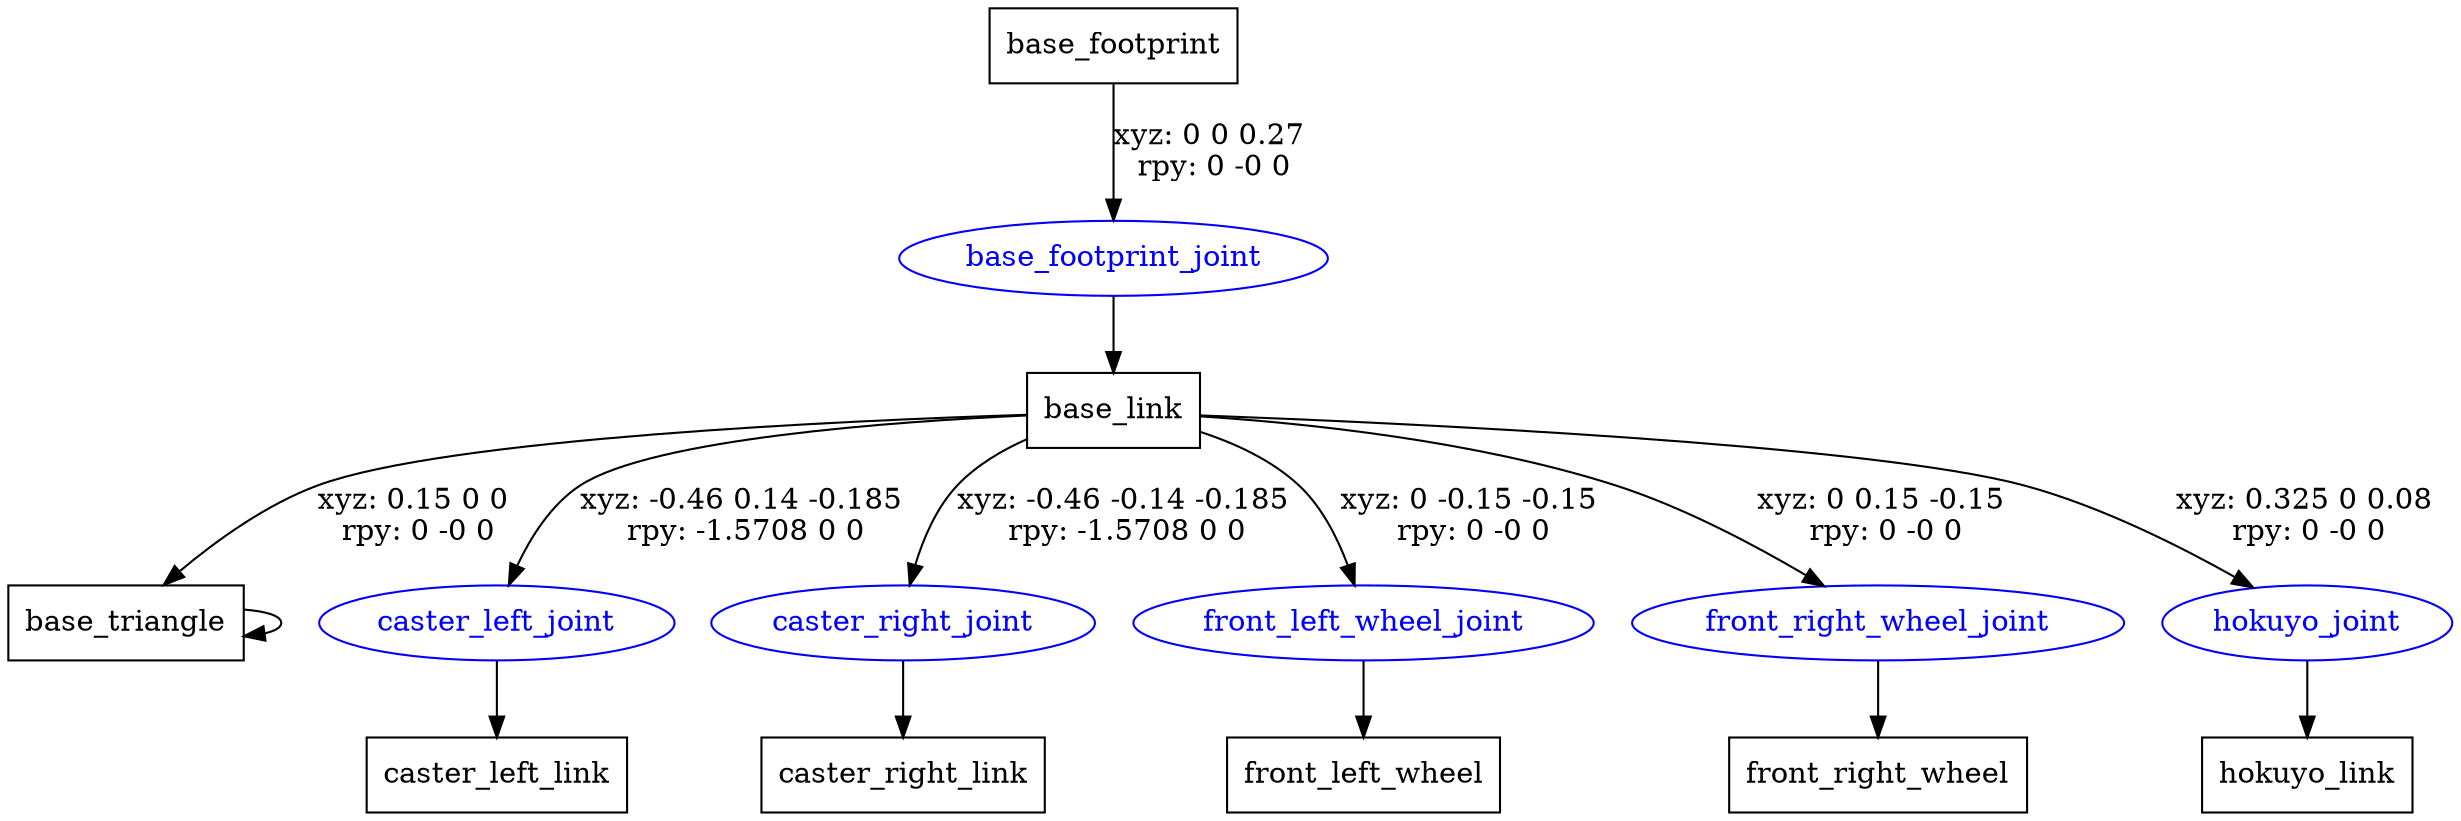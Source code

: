 digraph G {
node [shape=box];
"base_footprint" [label="base_footprint"];
"base_link" [label="base_link"];
"base_triangle" [label="base_triangle"];
"caster_left_link" [label="caster_left_link"];
"caster_right_link" [label="caster_right_link"];
"front_left_wheel" [label="front_left_wheel"];
"front_right_wheel" [label="front_right_wheel"];
"hokuyo_link" [label="hokuyo_link"];
node [shape=ellipse, color=blue, fontcolor=blue];
"base_footprint" -> "base_footprint_joint" [label="xyz: 0 0 0.27 \nrpy: 0 -0 0"]
"base_footprint_joint" -> "base_link"
"base_link" -> "base_triangle" [label="xyz: 0.15 0 0 \nrpy: 0 -0 0"]
"base_triangle" -> "base_triangle"
"base_link" -> "caster_left_joint" [label="xyz: -0.46 0.14 -0.185 \nrpy: -1.5708 0 0"]
"caster_left_joint" -> "caster_left_link"
"base_link" -> "caster_right_joint" [label="xyz: -0.46 -0.14 -0.185 \nrpy: -1.5708 0 0"]
"caster_right_joint" -> "caster_right_link"
"base_link" -> "front_left_wheel_joint" [label="xyz: 0 -0.15 -0.15 \nrpy: 0 -0 0"]
"front_left_wheel_joint" -> "front_left_wheel"
"base_link" -> "front_right_wheel_joint" [label="xyz: 0 0.15 -0.15 \nrpy: 0 -0 0"]
"front_right_wheel_joint" -> "front_right_wheel"
"base_link" -> "hokuyo_joint" [label="xyz: 0.325 0 0.08 \nrpy: 0 -0 0"]
"hokuyo_joint" -> "hokuyo_link"
}
